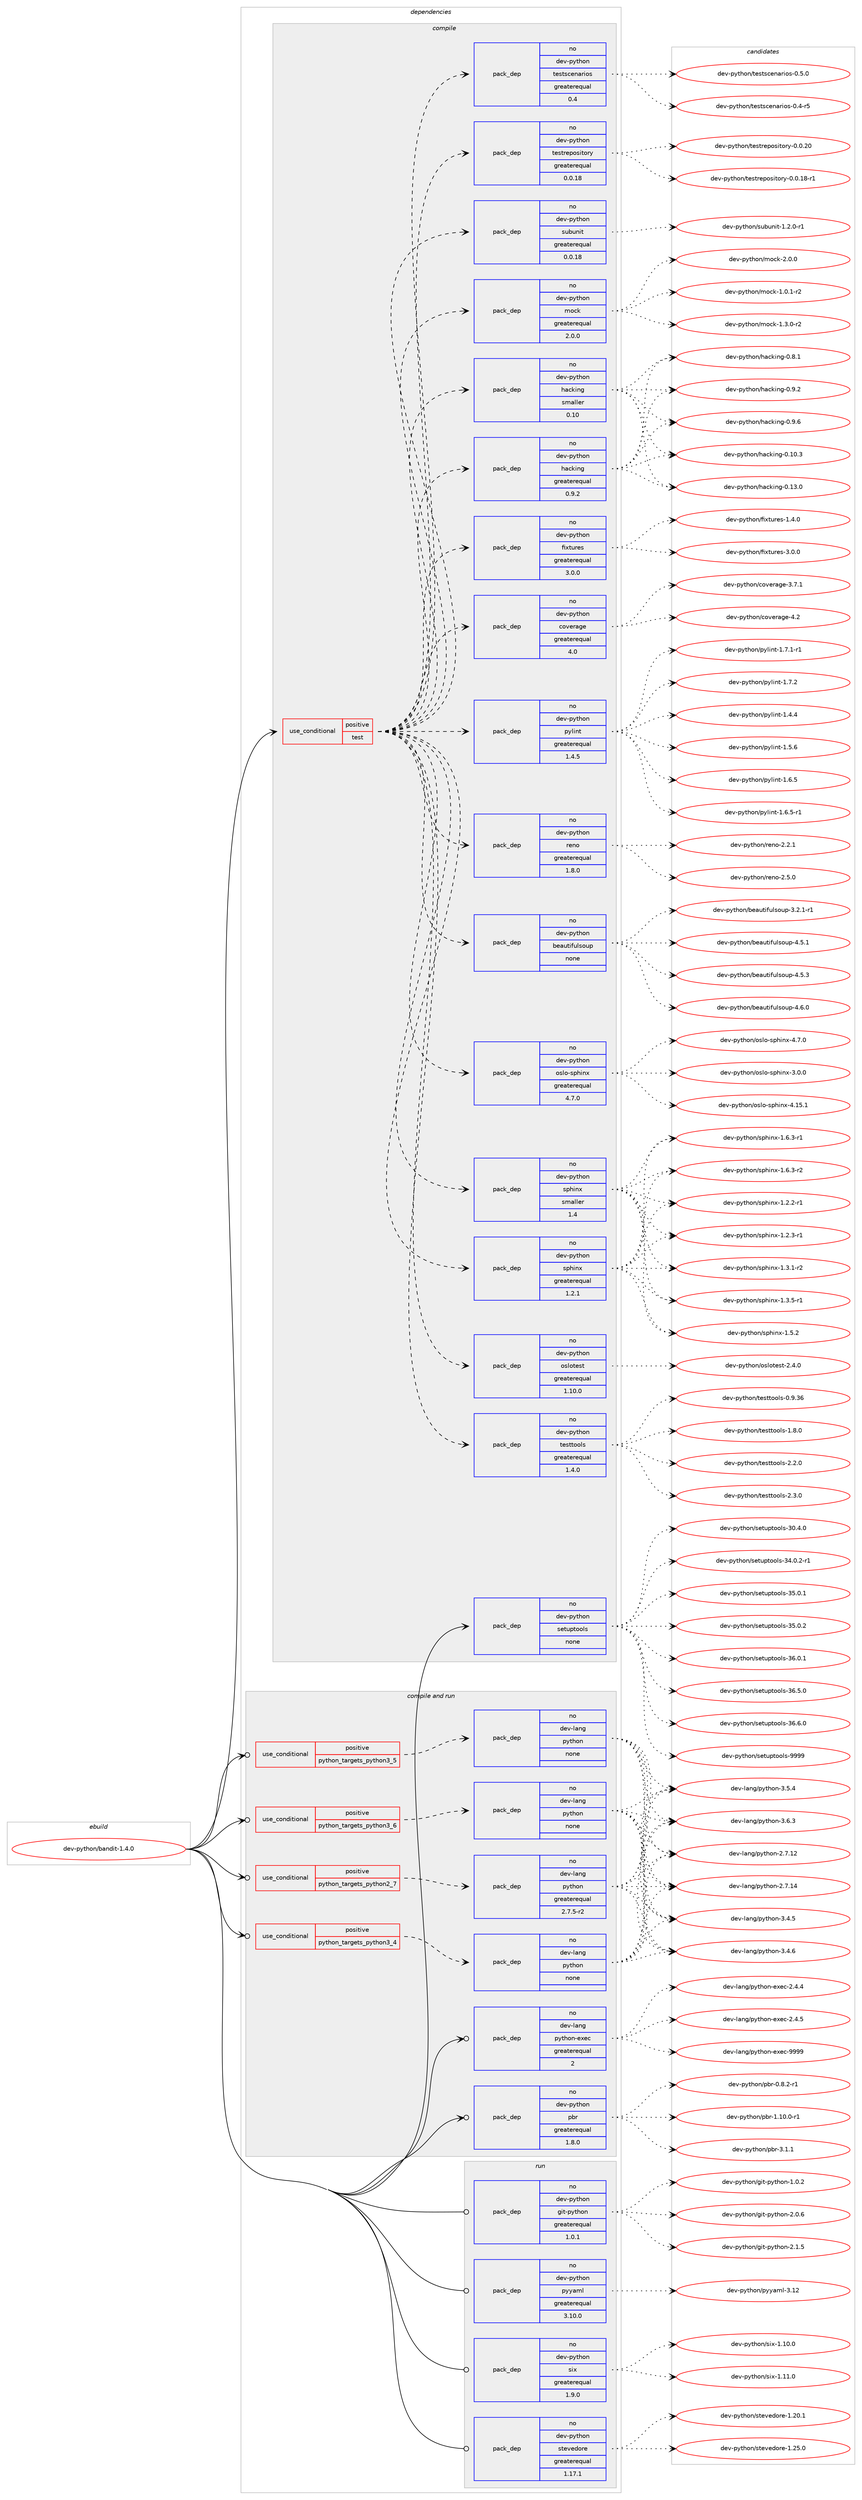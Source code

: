 digraph prolog {

# *************
# Graph options
# *************

newrank=true;
concentrate=true;
compound=true;
graph [rankdir=LR,fontname=Helvetica,fontsize=10,ranksep=1.5];#, ranksep=2.5, nodesep=0.2];
edge  [arrowhead=vee];
node  [fontname=Helvetica,fontsize=10];

# **********
# The ebuild
# **********

subgraph cluster_leftcol {
color=gray;
rank=same;
label=<<i>ebuild</i>>;
id [label="dev-python/bandit-1.4.0", color=red, width=4, href="../dev-python/bandit-1.4.0.svg"];
}

# ****************
# The dependencies
# ****************

subgraph cluster_midcol {
color=gray;
label=<<i>dependencies</i>>;
subgraph cluster_compile {
fillcolor="#eeeeee";
style=filled;
label=<<i>compile</i>>;
subgraph cond29924 {
dependency148131 [label=<<TABLE BORDER="0" CELLBORDER="1" CELLSPACING="0" CELLPADDING="4"><TR><TD ROWSPAN="3" CELLPADDING="10">use_conditional</TD></TR><TR><TD>positive</TD></TR><TR><TD>test</TD></TR></TABLE>>, shape=none, color=red];
subgraph pack114387 {
dependency148132 [label=<<TABLE BORDER="0" CELLBORDER="1" CELLSPACING="0" CELLPADDING="4" WIDTH="220"><TR><TD ROWSPAN="6" CELLPADDING="30">pack_dep</TD></TR><TR><TD WIDTH="110">no</TD></TR><TR><TD>dev-python</TD></TR><TR><TD>coverage</TD></TR><TR><TD>greaterequal</TD></TR><TR><TD>4.0</TD></TR></TABLE>>, shape=none, color=blue];
}
dependency148131:e -> dependency148132:w [weight=20,style="dashed",arrowhead="vee"];
subgraph pack114388 {
dependency148133 [label=<<TABLE BORDER="0" CELLBORDER="1" CELLSPACING="0" CELLPADDING="4" WIDTH="220"><TR><TD ROWSPAN="6" CELLPADDING="30">pack_dep</TD></TR><TR><TD WIDTH="110">no</TD></TR><TR><TD>dev-python</TD></TR><TR><TD>fixtures</TD></TR><TR><TD>greaterequal</TD></TR><TR><TD>3.0.0</TD></TR></TABLE>>, shape=none, color=blue];
}
dependency148131:e -> dependency148133:w [weight=20,style="dashed",arrowhead="vee"];
subgraph pack114389 {
dependency148134 [label=<<TABLE BORDER="0" CELLBORDER="1" CELLSPACING="0" CELLPADDING="4" WIDTH="220"><TR><TD ROWSPAN="6" CELLPADDING="30">pack_dep</TD></TR><TR><TD WIDTH="110">no</TD></TR><TR><TD>dev-python</TD></TR><TR><TD>hacking</TD></TR><TR><TD>greaterequal</TD></TR><TR><TD>0.9.2</TD></TR></TABLE>>, shape=none, color=blue];
}
dependency148131:e -> dependency148134:w [weight=20,style="dashed",arrowhead="vee"];
subgraph pack114390 {
dependency148135 [label=<<TABLE BORDER="0" CELLBORDER="1" CELLSPACING="0" CELLPADDING="4" WIDTH="220"><TR><TD ROWSPAN="6" CELLPADDING="30">pack_dep</TD></TR><TR><TD WIDTH="110">no</TD></TR><TR><TD>dev-python</TD></TR><TR><TD>hacking</TD></TR><TR><TD>smaller</TD></TR><TR><TD>0.10</TD></TR></TABLE>>, shape=none, color=blue];
}
dependency148131:e -> dependency148135:w [weight=20,style="dashed",arrowhead="vee"];
subgraph pack114391 {
dependency148136 [label=<<TABLE BORDER="0" CELLBORDER="1" CELLSPACING="0" CELLPADDING="4" WIDTH="220"><TR><TD ROWSPAN="6" CELLPADDING="30">pack_dep</TD></TR><TR><TD WIDTH="110">no</TD></TR><TR><TD>dev-python</TD></TR><TR><TD>mock</TD></TR><TR><TD>greaterequal</TD></TR><TR><TD>2.0.0</TD></TR></TABLE>>, shape=none, color=blue];
}
dependency148131:e -> dependency148136:w [weight=20,style="dashed",arrowhead="vee"];
subgraph pack114392 {
dependency148137 [label=<<TABLE BORDER="0" CELLBORDER="1" CELLSPACING="0" CELLPADDING="4" WIDTH="220"><TR><TD ROWSPAN="6" CELLPADDING="30">pack_dep</TD></TR><TR><TD WIDTH="110">no</TD></TR><TR><TD>dev-python</TD></TR><TR><TD>subunit</TD></TR><TR><TD>greaterequal</TD></TR><TR><TD>0.0.18</TD></TR></TABLE>>, shape=none, color=blue];
}
dependency148131:e -> dependency148137:w [weight=20,style="dashed",arrowhead="vee"];
subgraph pack114393 {
dependency148138 [label=<<TABLE BORDER="0" CELLBORDER="1" CELLSPACING="0" CELLPADDING="4" WIDTH="220"><TR><TD ROWSPAN="6" CELLPADDING="30">pack_dep</TD></TR><TR><TD WIDTH="110">no</TD></TR><TR><TD>dev-python</TD></TR><TR><TD>testrepository</TD></TR><TR><TD>greaterequal</TD></TR><TR><TD>0.0.18</TD></TR></TABLE>>, shape=none, color=blue];
}
dependency148131:e -> dependency148138:w [weight=20,style="dashed",arrowhead="vee"];
subgraph pack114394 {
dependency148139 [label=<<TABLE BORDER="0" CELLBORDER="1" CELLSPACING="0" CELLPADDING="4" WIDTH="220"><TR><TD ROWSPAN="6" CELLPADDING="30">pack_dep</TD></TR><TR><TD WIDTH="110">no</TD></TR><TR><TD>dev-python</TD></TR><TR><TD>testscenarios</TD></TR><TR><TD>greaterequal</TD></TR><TR><TD>0.4</TD></TR></TABLE>>, shape=none, color=blue];
}
dependency148131:e -> dependency148139:w [weight=20,style="dashed",arrowhead="vee"];
subgraph pack114395 {
dependency148140 [label=<<TABLE BORDER="0" CELLBORDER="1" CELLSPACING="0" CELLPADDING="4" WIDTH="220"><TR><TD ROWSPAN="6" CELLPADDING="30">pack_dep</TD></TR><TR><TD WIDTH="110">no</TD></TR><TR><TD>dev-python</TD></TR><TR><TD>testtools</TD></TR><TR><TD>greaterequal</TD></TR><TR><TD>1.4.0</TD></TR></TABLE>>, shape=none, color=blue];
}
dependency148131:e -> dependency148140:w [weight=20,style="dashed",arrowhead="vee"];
subgraph pack114396 {
dependency148141 [label=<<TABLE BORDER="0" CELLBORDER="1" CELLSPACING="0" CELLPADDING="4" WIDTH="220"><TR><TD ROWSPAN="6" CELLPADDING="30">pack_dep</TD></TR><TR><TD WIDTH="110">no</TD></TR><TR><TD>dev-python</TD></TR><TR><TD>oslotest</TD></TR><TR><TD>greaterequal</TD></TR><TR><TD>1.10.0</TD></TR></TABLE>>, shape=none, color=blue];
}
dependency148131:e -> dependency148141:w [weight=20,style="dashed",arrowhead="vee"];
subgraph pack114397 {
dependency148142 [label=<<TABLE BORDER="0" CELLBORDER="1" CELLSPACING="0" CELLPADDING="4" WIDTH="220"><TR><TD ROWSPAN="6" CELLPADDING="30">pack_dep</TD></TR><TR><TD WIDTH="110">no</TD></TR><TR><TD>dev-python</TD></TR><TR><TD>sphinx</TD></TR><TR><TD>greaterequal</TD></TR><TR><TD>1.2.1</TD></TR></TABLE>>, shape=none, color=blue];
}
dependency148131:e -> dependency148142:w [weight=20,style="dashed",arrowhead="vee"];
subgraph pack114398 {
dependency148143 [label=<<TABLE BORDER="0" CELLBORDER="1" CELLSPACING="0" CELLPADDING="4" WIDTH="220"><TR><TD ROWSPAN="6" CELLPADDING="30">pack_dep</TD></TR><TR><TD WIDTH="110">no</TD></TR><TR><TD>dev-python</TD></TR><TR><TD>sphinx</TD></TR><TR><TD>smaller</TD></TR><TR><TD>1.4</TD></TR></TABLE>>, shape=none, color=blue];
}
dependency148131:e -> dependency148143:w [weight=20,style="dashed",arrowhead="vee"];
subgraph pack114399 {
dependency148144 [label=<<TABLE BORDER="0" CELLBORDER="1" CELLSPACING="0" CELLPADDING="4" WIDTH="220"><TR><TD ROWSPAN="6" CELLPADDING="30">pack_dep</TD></TR><TR><TD WIDTH="110">no</TD></TR><TR><TD>dev-python</TD></TR><TR><TD>oslo-sphinx</TD></TR><TR><TD>greaterequal</TD></TR><TR><TD>4.7.0</TD></TR></TABLE>>, shape=none, color=blue];
}
dependency148131:e -> dependency148144:w [weight=20,style="dashed",arrowhead="vee"];
subgraph pack114400 {
dependency148145 [label=<<TABLE BORDER="0" CELLBORDER="1" CELLSPACING="0" CELLPADDING="4" WIDTH="220"><TR><TD ROWSPAN="6" CELLPADDING="30">pack_dep</TD></TR><TR><TD WIDTH="110">no</TD></TR><TR><TD>dev-python</TD></TR><TR><TD>beautifulsoup</TD></TR><TR><TD>none</TD></TR><TR><TD></TD></TR></TABLE>>, shape=none, color=blue];
}
dependency148131:e -> dependency148145:w [weight=20,style="dashed",arrowhead="vee"];
subgraph pack114401 {
dependency148146 [label=<<TABLE BORDER="0" CELLBORDER="1" CELLSPACING="0" CELLPADDING="4" WIDTH="220"><TR><TD ROWSPAN="6" CELLPADDING="30">pack_dep</TD></TR><TR><TD WIDTH="110">no</TD></TR><TR><TD>dev-python</TD></TR><TR><TD>reno</TD></TR><TR><TD>greaterequal</TD></TR><TR><TD>1.8.0</TD></TR></TABLE>>, shape=none, color=blue];
}
dependency148131:e -> dependency148146:w [weight=20,style="dashed",arrowhead="vee"];
subgraph pack114402 {
dependency148147 [label=<<TABLE BORDER="0" CELLBORDER="1" CELLSPACING="0" CELLPADDING="4" WIDTH="220"><TR><TD ROWSPAN="6" CELLPADDING="30">pack_dep</TD></TR><TR><TD WIDTH="110">no</TD></TR><TR><TD>dev-python</TD></TR><TR><TD>pylint</TD></TR><TR><TD>greaterequal</TD></TR><TR><TD>1.4.5</TD></TR></TABLE>>, shape=none, color=blue];
}
dependency148131:e -> dependency148147:w [weight=20,style="dashed",arrowhead="vee"];
}
id:e -> dependency148131:w [weight=20,style="solid",arrowhead="vee"];
subgraph pack114403 {
dependency148148 [label=<<TABLE BORDER="0" CELLBORDER="1" CELLSPACING="0" CELLPADDING="4" WIDTH="220"><TR><TD ROWSPAN="6" CELLPADDING="30">pack_dep</TD></TR><TR><TD WIDTH="110">no</TD></TR><TR><TD>dev-python</TD></TR><TR><TD>setuptools</TD></TR><TR><TD>none</TD></TR><TR><TD></TD></TR></TABLE>>, shape=none, color=blue];
}
id:e -> dependency148148:w [weight=20,style="solid",arrowhead="vee"];
}
subgraph cluster_compileandrun {
fillcolor="#eeeeee";
style=filled;
label=<<i>compile and run</i>>;
subgraph cond29925 {
dependency148149 [label=<<TABLE BORDER="0" CELLBORDER="1" CELLSPACING="0" CELLPADDING="4"><TR><TD ROWSPAN="3" CELLPADDING="10">use_conditional</TD></TR><TR><TD>positive</TD></TR><TR><TD>python_targets_python2_7</TD></TR></TABLE>>, shape=none, color=red];
subgraph pack114404 {
dependency148150 [label=<<TABLE BORDER="0" CELLBORDER="1" CELLSPACING="0" CELLPADDING="4" WIDTH="220"><TR><TD ROWSPAN="6" CELLPADDING="30">pack_dep</TD></TR><TR><TD WIDTH="110">no</TD></TR><TR><TD>dev-lang</TD></TR><TR><TD>python</TD></TR><TR><TD>greaterequal</TD></TR><TR><TD>2.7.5-r2</TD></TR></TABLE>>, shape=none, color=blue];
}
dependency148149:e -> dependency148150:w [weight=20,style="dashed",arrowhead="vee"];
}
id:e -> dependency148149:w [weight=20,style="solid",arrowhead="odotvee"];
subgraph cond29926 {
dependency148151 [label=<<TABLE BORDER="0" CELLBORDER="1" CELLSPACING="0" CELLPADDING="4"><TR><TD ROWSPAN="3" CELLPADDING="10">use_conditional</TD></TR><TR><TD>positive</TD></TR><TR><TD>python_targets_python3_4</TD></TR></TABLE>>, shape=none, color=red];
subgraph pack114405 {
dependency148152 [label=<<TABLE BORDER="0" CELLBORDER="1" CELLSPACING="0" CELLPADDING="4" WIDTH="220"><TR><TD ROWSPAN="6" CELLPADDING="30">pack_dep</TD></TR><TR><TD WIDTH="110">no</TD></TR><TR><TD>dev-lang</TD></TR><TR><TD>python</TD></TR><TR><TD>none</TD></TR><TR><TD></TD></TR></TABLE>>, shape=none, color=blue];
}
dependency148151:e -> dependency148152:w [weight=20,style="dashed",arrowhead="vee"];
}
id:e -> dependency148151:w [weight=20,style="solid",arrowhead="odotvee"];
subgraph cond29927 {
dependency148153 [label=<<TABLE BORDER="0" CELLBORDER="1" CELLSPACING="0" CELLPADDING="4"><TR><TD ROWSPAN="3" CELLPADDING="10">use_conditional</TD></TR><TR><TD>positive</TD></TR><TR><TD>python_targets_python3_5</TD></TR></TABLE>>, shape=none, color=red];
subgraph pack114406 {
dependency148154 [label=<<TABLE BORDER="0" CELLBORDER="1" CELLSPACING="0" CELLPADDING="4" WIDTH="220"><TR><TD ROWSPAN="6" CELLPADDING="30">pack_dep</TD></TR><TR><TD WIDTH="110">no</TD></TR><TR><TD>dev-lang</TD></TR><TR><TD>python</TD></TR><TR><TD>none</TD></TR><TR><TD></TD></TR></TABLE>>, shape=none, color=blue];
}
dependency148153:e -> dependency148154:w [weight=20,style="dashed",arrowhead="vee"];
}
id:e -> dependency148153:w [weight=20,style="solid",arrowhead="odotvee"];
subgraph cond29928 {
dependency148155 [label=<<TABLE BORDER="0" CELLBORDER="1" CELLSPACING="0" CELLPADDING="4"><TR><TD ROWSPAN="3" CELLPADDING="10">use_conditional</TD></TR><TR><TD>positive</TD></TR><TR><TD>python_targets_python3_6</TD></TR></TABLE>>, shape=none, color=red];
subgraph pack114407 {
dependency148156 [label=<<TABLE BORDER="0" CELLBORDER="1" CELLSPACING="0" CELLPADDING="4" WIDTH="220"><TR><TD ROWSPAN="6" CELLPADDING="30">pack_dep</TD></TR><TR><TD WIDTH="110">no</TD></TR><TR><TD>dev-lang</TD></TR><TR><TD>python</TD></TR><TR><TD>none</TD></TR><TR><TD></TD></TR></TABLE>>, shape=none, color=blue];
}
dependency148155:e -> dependency148156:w [weight=20,style="dashed",arrowhead="vee"];
}
id:e -> dependency148155:w [weight=20,style="solid",arrowhead="odotvee"];
subgraph pack114408 {
dependency148157 [label=<<TABLE BORDER="0" CELLBORDER="1" CELLSPACING="0" CELLPADDING="4" WIDTH="220"><TR><TD ROWSPAN="6" CELLPADDING="30">pack_dep</TD></TR><TR><TD WIDTH="110">no</TD></TR><TR><TD>dev-lang</TD></TR><TR><TD>python-exec</TD></TR><TR><TD>greaterequal</TD></TR><TR><TD>2</TD></TR></TABLE>>, shape=none, color=blue];
}
id:e -> dependency148157:w [weight=20,style="solid",arrowhead="odotvee"];
subgraph pack114409 {
dependency148158 [label=<<TABLE BORDER="0" CELLBORDER="1" CELLSPACING="0" CELLPADDING="4" WIDTH="220"><TR><TD ROWSPAN="6" CELLPADDING="30">pack_dep</TD></TR><TR><TD WIDTH="110">no</TD></TR><TR><TD>dev-python</TD></TR><TR><TD>pbr</TD></TR><TR><TD>greaterequal</TD></TR><TR><TD>1.8.0</TD></TR></TABLE>>, shape=none, color=blue];
}
id:e -> dependency148158:w [weight=20,style="solid",arrowhead="odotvee"];
}
subgraph cluster_run {
fillcolor="#eeeeee";
style=filled;
label=<<i>run</i>>;
subgraph pack114410 {
dependency148159 [label=<<TABLE BORDER="0" CELLBORDER="1" CELLSPACING="0" CELLPADDING="4" WIDTH="220"><TR><TD ROWSPAN="6" CELLPADDING="30">pack_dep</TD></TR><TR><TD WIDTH="110">no</TD></TR><TR><TD>dev-python</TD></TR><TR><TD>git-python</TD></TR><TR><TD>greaterequal</TD></TR><TR><TD>1.0.1</TD></TR></TABLE>>, shape=none, color=blue];
}
id:e -> dependency148159:w [weight=20,style="solid",arrowhead="odot"];
subgraph pack114411 {
dependency148160 [label=<<TABLE BORDER="0" CELLBORDER="1" CELLSPACING="0" CELLPADDING="4" WIDTH="220"><TR><TD ROWSPAN="6" CELLPADDING="30">pack_dep</TD></TR><TR><TD WIDTH="110">no</TD></TR><TR><TD>dev-python</TD></TR><TR><TD>pyyaml</TD></TR><TR><TD>greaterequal</TD></TR><TR><TD>3.10.0</TD></TR></TABLE>>, shape=none, color=blue];
}
id:e -> dependency148160:w [weight=20,style="solid",arrowhead="odot"];
subgraph pack114412 {
dependency148161 [label=<<TABLE BORDER="0" CELLBORDER="1" CELLSPACING="0" CELLPADDING="4" WIDTH="220"><TR><TD ROWSPAN="6" CELLPADDING="30">pack_dep</TD></TR><TR><TD WIDTH="110">no</TD></TR><TR><TD>dev-python</TD></TR><TR><TD>six</TD></TR><TR><TD>greaterequal</TD></TR><TR><TD>1.9.0</TD></TR></TABLE>>, shape=none, color=blue];
}
id:e -> dependency148161:w [weight=20,style="solid",arrowhead="odot"];
subgraph pack114413 {
dependency148162 [label=<<TABLE BORDER="0" CELLBORDER="1" CELLSPACING="0" CELLPADDING="4" WIDTH="220"><TR><TD ROWSPAN="6" CELLPADDING="30">pack_dep</TD></TR><TR><TD WIDTH="110">no</TD></TR><TR><TD>dev-python</TD></TR><TR><TD>stevedore</TD></TR><TR><TD>greaterequal</TD></TR><TR><TD>1.17.1</TD></TR></TABLE>>, shape=none, color=blue];
}
id:e -> dependency148162:w [weight=20,style="solid",arrowhead="odot"];
}
}

# **************
# The candidates
# **************

subgraph cluster_choices {
rank=same;
color=gray;
label=<<i>candidates</i>>;

subgraph choice114387 {
color=black;
nodesep=1;
choice10010111845112121116104111110479911111810111497103101455146554649 [label="dev-python/coverage-3.7.1", color=red, width=4,href="../dev-python/coverage-3.7.1.svg"];
choice1001011184511212111610411111047991111181011149710310145524650 [label="dev-python/coverage-4.2", color=red, width=4,href="../dev-python/coverage-4.2.svg"];
dependency148132:e -> choice10010111845112121116104111110479911111810111497103101455146554649:w [style=dotted,weight="100"];
dependency148132:e -> choice1001011184511212111610411111047991111181011149710310145524650:w [style=dotted,weight="100"];
}
subgraph choice114388 {
color=black;
nodesep=1;
choice1001011184511212111610411111047102105120116117114101115454946524648 [label="dev-python/fixtures-1.4.0", color=red, width=4,href="../dev-python/fixtures-1.4.0.svg"];
choice1001011184511212111610411111047102105120116117114101115455146484648 [label="dev-python/fixtures-3.0.0", color=red, width=4,href="../dev-python/fixtures-3.0.0.svg"];
dependency148133:e -> choice1001011184511212111610411111047102105120116117114101115454946524648:w [style=dotted,weight="100"];
dependency148133:e -> choice1001011184511212111610411111047102105120116117114101115455146484648:w [style=dotted,weight="100"];
}
subgraph choice114389 {
color=black;
nodesep=1;
choice1001011184511212111610411111047104979910710511010345484649484651 [label="dev-python/hacking-0.10.3", color=red, width=4,href="../dev-python/hacking-0.10.3.svg"];
choice1001011184511212111610411111047104979910710511010345484649514648 [label="dev-python/hacking-0.13.0", color=red, width=4,href="../dev-python/hacking-0.13.0.svg"];
choice10010111845112121116104111110471049799107105110103454846564649 [label="dev-python/hacking-0.8.1", color=red, width=4,href="../dev-python/hacking-0.8.1.svg"];
choice10010111845112121116104111110471049799107105110103454846574650 [label="dev-python/hacking-0.9.2", color=red, width=4,href="../dev-python/hacking-0.9.2.svg"];
choice10010111845112121116104111110471049799107105110103454846574654 [label="dev-python/hacking-0.9.6", color=red, width=4,href="../dev-python/hacking-0.9.6.svg"];
dependency148134:e -> choice1001011184511212111610411111047104979910710511010345484649484651:w [style=dotted,weight="100"];
dependency148134:e -> choice1001011184511212111610411111047104979910710511010345484649514648:w [style=dotted,weight="100"];
dependency148134:e -> choice10010111845112121116104111110471049799107105110103454846564649:w [style=dotted,weight="100"];
dependency148134:e -> choice10010111845112121116104111110471049799107105110103454846574650:w [style=dotted,weight="100"];
dependency148134:e -> choice10010111845112121116104111110471049799107105110103454846574654:w [style=dotted,weight="100"];
}
subgraph choice114390 {
color=black;
nodesep=1;
choice1001011184511212111610411111047104979910710511010345484649484651 [label="dev-python/hacking-0.10.3", color=red, width=4,href="../dev-python/hacking-0.10.3.svg"];
choice1001011184511212111610411111047104979910710511010345484649514648 [label="dev-python/hacking-0.13.0", color=red, width=4,href="../dev-python/hacking-0.13.0.svg"];
choice10010111845112121116104111110471049799107105110103454846564649 [label="dev-python/hacking-0.8.1", color=red, width=4,href="../dev-python/hacking-0.8.1.svg"];
choice10010111845112121116104111110471049799107105110103454846574650 [label="dev-python/hacking-0.9.2", color=red, width=4,href="../dev-python/hacking-0.9.2.svg"];
choice10010111845112121116104111110471049799107105110103454846574654 [label="dev-python/hacking-0.9.6", color=red, width=4,href="../dev-python/hacking-0.9.6.svg"];
dependency148135:e -> choice1001011184511212111610411111047104979910710511010345484649484651:w [style=dotted,weight="100"];
dependency148135:e -> choice1001011184511212111610411111047104979910710511010345484649514648:w [style=dotted,weight="100"];
dependency148135:e -> choice10010111845112121116104111110471049799107105110103454846564649:w [style=dotted,weight="100"];
dependency148135:e -> choice10010111845112121116104111110471049799107105110103454846574650:w [style=dotted,weight="100"];
dependency148135:e -> choice10010111845112121116104111110471049799107105110103454846574654:w [style=dotted,weight="100"];
}
subgraph choice114391 {
color=black;
nodesep=1;
choice1001011184511212111610411111047109111991074549464846494511450 [label="dev-python/mock-1.0.1-r2", color=red, width=4,href="../dev-python/mock-1.0.1-r2.svg"];
choice1001011184511212111610411111047109111991074549465146484511450 [label="dev-python/mock-1.3.0-r2", color=red, width=4,href="../dev-python/mock-1.3.0-r2.svg"];
choice100101118451121211161041111104710911199107455046484648 [label="dev-python/mock-2.0.0", color=red, width=4,href="../dev-python/mock-2.0.0.svg"];
dependency148136:e -> choice1001011184511212111610411111047109111991074549464846494511450:w [style=dotted,weight="100"];
dependency148136:e -> choice1001011184511212111610411111047109111991074549465146484511450:w [style=dotted,weight="100"];
dependency148136:e -> choice100101118451121211161041111104710911199107455046484648:w [style=dotted,weight="100"];
}
subgraph choice114392 {
color=black;
nodesep=1;
choice1001011184511212111610411111047115117981171101051164549465046484511449 [label="dev-python/subunit-1.2.0-r1", color=red, width=4,href="../dev-python/subunit-1.2.0-r1.svg"];
dependency148137:e -> choice1001011184511212111610411111047115117981171101051164549465046484511449:w [style=dotted,weight="100"];
}
subgraph choice114393 {
color=black;
nodesep=1;
choice1001011184511212111610411111047116101115116114101112111115105116111114121454846484649564511449 [label="dev-python/testrepository-0.0.18-r1", color=red, width=4,href="../dev-python/testrepository-0.0.18-r1.svg"];
choice100101118451121211161041111104711610111511611410111211111510511611111412145484648465048 [label="dev-python/testrepository-0.0.20", color=red, width=4,href="../dev-python/testrepository-0.0.20.svg"];
dependency148138:e -> choice1001011184511212111610411111047116101115116114101112111115105116111114121454846484649564511449:w [style=dotted,weight="100"];
dependency148138:e -> choice100101118451121211161041111104711610111511611410111211111510511611111412145484648465048:w [style=dotted,weight="100"];
}
subgraph choice114394 {
color=black;
nodesep=1;
choice10010111845112121116104111110471161011151161159910111097114105111115454846524511453 [label="dev-python/testscenarios-0.4-r5", color=red, width=4,href="../dev-python/testscenarios-0.4-r5.svg"];
choice10010111845112121116104111110471161011151161159910111097114105111115454846534648 [label="dev-python/testscenarios-0.5.0", color=red, width=4,href="../dev-python/testscenarios-0.5.0.svg"];
dependency148139:e -> choice10010111845112121116104111110471161011151161159910111097114105111115454846524511453:w [style=dotted,weight="100"];
dependency148139:e -> choice10010111845112121116104111110471161011151161159910111097114105111115454846534648:w [style=dotted,weight="100"];
}
subgraph choice114395 {
color=black;
nodesep=1;
choice100101118451121211161041111104711610111511611611111110811545484657465154 [label="dev-python/testtools-0.9.36", color=red, width=4,href="../dev-python/testtools-0.9.36.svg"];
choice1001011184511212111610411111047116101115116116111111108115454946564648 [label="dev-python/testtools-1.8.0", color=red, width=4,href="../dev-python/testtools-1.8.0.svg"];
choice1001011184511212111610411111047116101115116116111111108115455046504648 [label="dev-python/testtools-2.2.0", color=red, width=4,href="../dev-python/testtools-2.2.0.svg"];
choice1001011184511212111610411111047116101115116116111111108115455046514648 [label="dev-python/testtools-2.3.0", color=red, width=4,href="../dev-python/testtools-2.3.0.svg"];
dependency148140:e -> choice100101118451121211161041111104711610111511611611111110811545484657465154:w [style=dotted,weight="100"];
dependency148140:e -> choice1001011184511212111610411111047116101115116116111111108115454946564648:w [style=dotted,weight="100"];
dependency148140:e -> choice1001011184511212111610411111047116101115116116111111108115455046504648:w [style=dotted,weight="100"];
dependency148140:e -> choice1001011184511212111610411111047116101115116116111111108115455046514648:w [style=dotted,weight="100"];
}
subgraph choice114396 {
color=black;
nodesep=1;
choice1001011184511212111610411111047111115108111116101115116455046524648 [label="dev-python/oslotest-2.4.0", color=red, width=4,href="../dev-python/oslotest-2.4.0.svg"];
dependency148141:e -> choice1001011184511212111610411111047111115108111116101115116455046524648:w [style=dotted,weight="100"];
}
subgraph choice114397 {
color=black;
nodesep=1;
choice10010111845112121116104111110471151121041051101204549465046504511449 [label="dev-python/sphinx-1.2.2-r1", color=red, width=4,href="../dev-python/sphinx-1.2.2-r1.svg"];
choice10010111845112121116104111110471151121041051101204549465046514511449 [label="dev-python/sphinx-1.2.3-r1", color=red, width=4,href="../dev-python/sphinx-1.2.3-r1.svg"];
choice10010111845112121116104111110471151121041051101204549465146494511450 [label="dev-python/sphinx-1.3.1-r2", color=red, width=4,href="../dev-python/sphinx-1.3.1-r2.svg"];
choice10010111845112121116104111110471151121041051101204549465146534511449 [label="dev-python/sphinx-1.3.5-r1", color=red, width=4,href="../dev-python/sphinx-1.3.5-r1.svg"];
choice1001011184511212111610411111047115112104105110120454946534650 [label="dev-python/sphinx-1.5.2", color=red, width=4,href="../dev-python/sphinx-1.5.2.svg"];
choice10010111845112121116104111110471151121041051101204549465446514511449 [label="dev-python/sphinx-1.6.3-r1", color=red, width=4,href="../dev-python/sphinx-1.6.3-r1.svg"];
choice10010111845112121116104111110471151121041051101204549465446514511450 [label="dev-python/sphinx-1.6.3-r2", color=red, width=4,href="../dev-python/sphinx-1.6.3-r2.svg"];
dependency148142:e -> choice10010111845112121116104111110471151121041051101204549465046504511449:w [style=dotted,weight="100"];
dependency148142:e -> choice10010111845112121116104111110471151121041051101204549465046514511449:w [style=dotted,weight="100"];
dependency148142:e -> choice10010111845112121116104111110471151121041051101204549465146494511450:w [style=dotted,weight="100"];
dependency148142:e -> choice10010111845112121116104111110471151121041051101204549465146534511449:w [style=dotted,weight="100"];
dependency148142:e -> choice1001011184511212111610411111047115112104105110120454946534650:w [style=dotted,weight="100"];
dependency148142:e -> choice10010111845112121116104111110471151121041051101204549465446514511449:w [style=dotted,weight="100"];
dependency148142:e -> choice10010111845112121116104111110471151121041051101204549465446514511450:w [style=dotted,weight="100"];
}
subgraph choice114398 {
color=black;
nodesep=1;
choice10010111845112121116104111110471151121041051101204549465046504511449 [label="dev-python/sphinx-1.2.2-r1", color=red, width=4,href="../dev-python/sphinx-1.2.2-r1.svg"];
choice10010111845112121116104111110471151121041051101204549465046514511449 [label="dev-python/sphinx-1.2.3-r1", color=red, width=4,href="../dev-python/sphinx-1.2.3-r1.svg"];
choice10010111845112121116104111110471151121041051101204549465146494511450 [label="dev-python/sphinx-1.3.1-r2", color=red, width=4,href="../dev-python/sphinx-1.3.1-r2.svg"];
choice10010111845112121116104111110471151121041051101204549465146534511449 [label="dev-python/sphinx-1.3.5-r1", color=red, width=4,href="../dev-python/sphinx-1.3.5-r1.svg"];
choice1001011184511212111610411111047115112104105110120454946534650 [label="dev-python/sphinx-1.5.2", color=red, width=4,href="../dev-python/sphinx-1.5.2.svg"];
choice10010111845112121116104111110471151121041051101204549465446514511449 [label="dev-python/sphinx-1.6.3-r1", color=red, width=4,href="../dev-python/sphinx-1.6.3-r1.svg"];
choice10010111845112121116104111110471151121041051101204549465446514511450 [label="dev-python/sphinx-1.6.3-r2", color=red, width=4,href="../dev-python/sphinx-1.6.3-r2.svg"];
dependency148143:e -> choice10010111845112121116104111110471151121041051101204549465046504511449:w [style=dotted,weight="100"];
dependency148143:e -> choice10010111845112121116104111110471151121041051101204549465046514511449:w [style=dotted,weight="100"];
dependency148143:e -> choice10010111845112121116104111110471151121041051101204549465146494511450:w [style=dotted,weight="100"];
dependency148143:e -> choice10010111845112121116104111110471151121041051101204549465146534511449:w [style=dotted,weight="100"];
dependency148143:e -> choice1001011184511212111610411111047115112104105110120454946534650:w [style=dotted,weight="100"];
dependency148143:e -> choice10010111845112121116104111110471151121041051101204549465446514511449:w [style=dotted,weight="100"];
dependency148143:e -> choice10010111845112121116104111110471151121041051101204549465446514511450:w [style=dotted,weight="100"];
}
subgraph choice114399 {
color=black;
nodesep=1;
choice100101118451121211161041111104711111510811145115112104105110120455146484648 [label="dev-python/oslo-sphinx-3.0.0", color=red, width=4,href="../dev-python/oslo-sphinx-3.0.0.svg"];
choice10010111845112121116104111110471111151081114511511210410511012045524649534649 [label="dev-python/oslo-sphinx-4.15.1", color=red, width=4,href="../dev-python/oslo-sphinx-4.15.1.svg"];
choice100101118451121211161041111104711111510811145115112104105110120455246554648 [label="dev-python/oslo-sphinx-4.7.0", color=red, width=4,href="../dev-python/oslo-sphinx-4.7.0.svg"];
dependency148144:e -> choice100101118451121211161041111104711111510811145115112104105110120455146484648:w [style=dotted,weight="100"];
dependency148144:e -> choice10010111845112121116104111110471111151081114511511210410511012045524649534649:w [style=dotted,weight="100"];
dependency148144:e -> choice100101118451121211161041111104711111510811145115112104105110120455246554648:w [style=dotted,weight="100"];
}
subgraph choice114400 {
color=black;
nodesep=1;
choice100101118451121211161041111104798101971171161051021171081151111171124551465046494511449 [label="dev-python/beautifulsoup-3.2.1-r1", color=red, width=4,href="../dev-python/beautifulsoup-3.2.1-r1.svg"];
choice10010111845112121116104111110479810197117116105102117108115111117112455246534649 [label="dev-python/beautifulsoup-4.5.1", color=red, width=4,href="../dev-python/beautifulsoup-4.5.1.svg"];
choice10010111845112121116104111110479810197117116105102117108115111117112455246534651 [label="dev-python/beautifulsoup-4.5.3", color=red, width=4,href="../dev-python/beautifulsoup-4.5.3.svg"];
choice10010111845112121116104111110479810197117116105102117108115111117112455246544648 [label="dev-python/beautifulsoup-4.6.0", color=red, width=4,href="../dev-python/beautifulsoup-4.6.0.svg"];
dependency148145:e -> choice100101118451121211161041111104798101971171161051021171081151111171124551465046494511449:w [style=dotted,weight="100"];
dependency148145:e -> choice10010111845112121116104111110479810197117116105102117108115111117112455246534649:w [style=dotted,weight="100"];
dependency148145:e -> choice10010111845112121116104111110479810197117116105102117108115111117112455246534651:w [style=dotted,weight="100"];
dependency148145:e -> choice10010111845112121116104111110479810197117116105102117108115111117112455246544648:w [style=dotted,weight="100"];
}
subgraph choice114401 {
color=black;
nodesep=1;
choice1001011184511212111610411111047114101110111455046504649 [label="dev-python/reno-2.2.1", color=red, width=4,href="../dev-python/reno-2.2.1.svg"];
choice1001011184511212111610411111047114101110111455046534648 [label="dev-python/reno-2.5.0", color=red, width=4,href="../dev-python/reno-2.5.0.svg"];
dependency148146:e -> choice1001011184511212111610411111047114101110111455046504649:w [style=dotted,weight="100"];
dependency148146:e -> choice1001011184511212111610411111047114101110111455046534648:w [style=dotted,weight="100"];
}
subgraph choice114402 {
color=black;
nodesep=1;
choice1001011184511212111610411111047112121108105110116454946524652 [label="dev-python/pylint-1.4.4", color=red, width=4,href="../dev-python/pylint-1.4.4.svg"];
choice1001011184511212111610411111047112121108105110116454946534654 [label="dev-python/pylint-1.5.6", color=red, width=4,href="../dev-python/pylint-1.5.6.svg"];
choice1001011184511212111610411111047112121108105110116454946544653 [label="dev-python/pylint-1.6.5", color=red, width=4,href="../dev-python/pylint-1.6.5.svg"];
choice10010111845112121116104111110471121211081051101164549465446534511449 [label="dev-python/pylint-1.6.5-r1", color=red, width=4,href="../dev-python/pylint-1.6.5-r1.svg"];
choice10010111845112121116104111110471121211081051101164549465546494511449 [label="dev-python/pylint-1.7.1-r1", color=red, width=4,href="../dev-python/pylint-1.7.1-r1.svg"];
choice1001011184511212111610411111047112121108105110116454946554650 [label="dev-python/pylint-1.7.2", color=red, width=4,href="../dev-python/pylint-1.7.2.svg"];
dependency148147:e -> choice1001011184511212111610411111047112121108105110116454946524652:w [style=dotted,weight="100"];
dependency148147:e -> choice1001011184511212111610411111047112121108105110116454946534654:w [style=dotted,weight="100"];
dependency148147:e -> choice1001011184511212111610411111047112121108105110116454946544653:w [style=dotted,weight="100"];
dependency148147:e -> choice10010111845112121116104111110471121211081051101164549465446534511449:w [style=dotted,weight="100"];
dependency148147:e -> choice10010111845112121116104111110471121211081051101164549465546494511449:w [style=dotted,weight="100"];
dependency148147:e -> choice1001011184511212111610411111047112121108105110116454946554650:w [style=dotted,weight="100"];
}
subgraph choice114403 {
color=black;
nodesep=1;
choice100101118451121211161041111104711510111611711211611111110811545514846524648 [label="dev-python/setuptools-30.4.0", color=red, width=4,href="../dev-python/setuptools-30.4.0.svg"];
choice1001011184511212111610411111047115101116117112116111111108115455152464846504511449 [label="dev-python/setuptools-34.0.2-r1", color=red, width=4,href="../dev-python/setuptools-34.0.2-r1.svg"];
choice100101118451121211161041111104711510111611711211611111110811545515346484649 [label="dev-python/setuptools-35.0.1", color=red, width=4,href="../dev-python/setuptools-35.0.1.svg"];
choice100101118451121211161041111104711510111611711211611111110811545515346484650 [label="dev-python/setuptools-35.0.2", color=red, width=4,href="../dev-python/setuptools-35.0.2.svg"];
choice100101118451121211161041111104711510111611711211611111110811545515446484649 [label="dev-python/setuptools-36.0.1", color=red, width=4,href="../dev-python/setuptools-36.0.1.svg"];
choice100101118451121211161041111104711510111611711211611111110811545515446534648 [label="dev-python/setuptools-36.5.0", color=red, width=4,href="../dev-python/setuptools-36.5.0.svg"];
choice100101118451121211161041111104711510111611711211611111110811545515446544648 [label="dev-python/setuptools-36.6.0", color=red, width=4,href="../dev-python/setuptools-36.6.0.svg"];
choice10010111845112121116104111110471151011161171121161111111081154557575757 [label="dev-python/setuptools-9999", color=red, width=4,href="../dev-python/setuptools-9999.svg"];
dependency148148:e -> choice100101118451121211161041111104711510111611711211611111110811545514846524648:w [style=dotted,weight="100"];
dependency148148:e -> choice1001011184511212111610411111047115101116117112116111111108115455152464846504511449:w [style=dotted,weight="100"];
dependency148148:e -> choice100101118451121211161041111104711510111611711211611111110811545515346484649:w [style=dotted,weight="100"];
dependency148148:e -> choice100101118451121211161041111104711510111611711211611111110811545515346484650:w [style=dotted,weight="100"];
dependency148148:e -> choice100101118451121211161041111104711510111611711211611111110811545515446484649:w [style=dotted,weight="100"];
dependency148148:e -> choice100101118451121211161041111104711510111611711211611111110811545515446534648:w [style=dotted,weight="100"];
dependency148148:e -> choice100101118451121211161041111104711510111611711211611111110811545515446544648:w [style=dotted,weight="100"];
dependency148148:e -> choice10010111845112121116104111110471151011161171121161111111081154557575757:w [style=dotted,weight="100"];
}
subgraph choice114404 {
color=black;
nodesep=1;
choice10010111845108971101034711212111610411111045504655464950 [label="dev-lang/python-2.7.12", color=red, width=4,href="../dev-lang/python-2.7.12.svg"];
choice10010111845108971101034711212111610411111045504655464952 [label="dev-lang/python-2.7.14", color=red, width=4,href="../dev-lang/python-2.7.14.svg"];
choice100101118451089711010347112121116104111110455146524653 [label="dev-lang/python-3.4.5", color=red, width=4,href="../dev-lang/python-3.4.5.svg"];
choice100101118451089711010347112121116104111110455146524654 [label="dev-lang/python-3.4.6", color=red, width=4,href="../dev-lang/python-3.4.6.svg"];
choice100101118451089711010347112121116104111110455146534652 [label="dev-lang/python-3.5.4", color=red, width=4,href="../dev-lang/python-3.5.4.svg"];
choice100101118451089711010347112121116104111110455146544651 [label="dev-lang/python-3.6.3", color=red, width=4,href="../dev-lang/python-3.6.3.svg"];
dependency148150:e -> choice10010111845108971101034711212111610411111045504655464950:w [style=dotted,weight="100"];
dependency148150:e -> choice10010111845108971101034711212111610411111045504655464952:w [style=dotted,weight="100"];
dependency148150:e -> choice100101118451089711010347112121116104111110455146524653:w [style=dotted,weight="100"];
dependency148150:e -> choice100101118451089711010347112121116104111110455146524654:w [style=dotted,weight="100"];
dependency148150:e -> choice100101118451089711010347112121116104111110455146534652:w [style=dotted,weight="100"];
dependency148150:e -> choice100101118451089711010347112121116104111110455146544651:w [style=dotted,weight="100"];
}
subgraph choice114405 {
color=black;
nodesep=1;
choice10010111845108971101034711212111610411111045504655464950 [label="dev-lang/python-2.7.12", color=red, width=4,href="../dev-lang/python-2.7.12.svg"];
choice10010111845108971101034711212111610411111045504655464952 [label="dev-lang/python-2.7.14", color=red, width=4,href="../dev-lang/python-2.7.14.svg"];
choice100101118451089711010347112121116104111110455146524653 [label="dev-lang/python-3.4.5", color=red, width=4,href="../dev-lang/python-3.4.5.svg"];
choice100101118451089711010347112121116104111110455146524654 [label="dev-lang/python-3.4.6", color=red, width=4,href="../dev-lang/python-3.4.6.svg"];
choice100101118451089711010347112121116104111110455146534652 [label="dev-lang/python-3.5.4", color=red, width=4,href="../dev-lang/python-3.5.4.svg"];
choice100101118451089711010347112121116104111110455146544651 [label="dev-lang/python-3.6.3", color=red, width=4,href="../dev-lang/python-3.6.3.svg"];
dependency148152:e -> choice10010111845108971101034711212111610411111045504655464950:w [style=dotted,weight="100"];
dependency148152:e -> choice10010111845108971101034711212111610411111045504655464952:w [style=dotted,weight="100"];
dependency148152:e -> choice100101118451089711010347112121116104111110455146524653:w [style=dotted,weight="100"];
dependency148152:e -> choice100101118451089711010347112121116104111110455146524654:w [style=dotted,weight="100"];
dependency148152:e -> choice100101118451089711010347112121116104111110455146534652:w [style=dotted,weight="100"];
dependency148152:e -> choice100101118451089711010347112121116104111110455146544651:w [style=dotted,weight="100"];
}
subgraph choice114406 {
color=black;
nodesep=1;
choice10010111845108971101034711212111610411111045504655464950 [label="dev-lang/python-2.7.12", color=red, width=4,href="../dev-lang/python-2.7.12.svg"];
choice10010111845108971101034711212111610411111045504655464952 [label="dev-lang/python-2.7.14", color=red, width=4,href="../dev-lang/python-2.7.14.svg"];
choice100101118451089711010347112121116104111110455146524653 [label="dev-lang/python-3.4.5", color=red, width=4,href="../dev-lang/python-3.4.5.svg"];
choice100101118451089711010347112121116104111110455146524654 [label="dev-lang/python-3.4.6", color=red, width=4,href="../dev-lang/python-3.4.6.svg"];
choice100101118451089711010347112121116104111110455146534652 [label="dev-lang/python-3.5.4", color=red, width=4,href="../dev-lang/python-3.5.4.svg"];
choice100101118451089711010347112121116104111110455146544651 [label="dev-lang/python-3.6.3", color=red, width=4,href="../dev-lang/python-3.6.3.svg"];
dependency148154:e -> choice10010111845108971101034711212111610411111045504655464950:w [style=dotted,weight="100"];
dependency148154:e -> choice10010111845108971101034711212111610411111045504655464952:w [style=dotted,weight="100"];
dependency148154:e -> choice100101118451089711010347112121116104111110455146524653:w [style=dotted,weight="100"];
dependency148154:e -> choice100101118451089711010347112121116104111110455146524654:w [style=dotted,weight="100"];
dependency148154:e -> choice100101118451089711010347112121116104111110455146534652:w [style=dotted,weight="100"];
dependency148154:e -> choice100101118451089711010347112121116104111110455146544651:w [style=dotted,weight="100"];
}
subgraph choice114407 {
color=black;
nodesep=1;
choice10010111845108971101034711212111610411111045504655464950 [label="dev-lang/python-2.7.12", color=red, width=4,href="../dev-lang/python-2.7.12.svg"];
choice10010111845108971101034711212111610411111045504655464952 [label="dev-lang/python-2.7.14", color=red, width=4,href="../dev-lang/python-2.7.14.svg"];
choice100101118451089711010347112121116104111110455146524653 [label="dev-lang/python-3.4.5", color=red, width=4,href="../dev-lang/python-3.4.5.svg"];
choice100101118451089711010347112121116104111110455146524654 [label="dev-lang/python-3.4.6", color=red, width=4,href="../dev-lang/python-3.4.6.svg"];
choice100101118451089711010347112121116104111110455146534652 [label="dev-lang/python-3.5.4", color=red, width=4,href="../dev-lang/python-3.5.4.svg"];
choice100101118451089711010347112121116104111110455146544651 [label="dev-lang/python-3.6.3", color=red, width=4,href="../dev-lang/python-3.6.3.svg"];
dependency148156:e -> choice10010111845108971101034711212111610411111045504655464950:w [style=dotted,weight="100"];
dependency148156:e -> choice10010111845108971101034711212111610411111045504655464952:w [style=dotted,weight="100"];
dependency148156:e -> choice100101118451089711010347112121116104111110455146524653:w [style=dotted,weight="100"];
dependency148156:e -> choice100101118451089711010347112121116104111110455146524654:w [style=dotted,weight="100"];
dependency148156:e -> choice100101118451089711010347112121116104111110455146534652:w [style=dotted,weight="100"];
dependency148156:e -> choice100101118451089711010347112121116104111110455146544651:w [style=dotted,weight="100"];
}
subgraph choice114408 {
color=black;
nodesep=1;
choice1001011184510897110103471121211161041111104510112010199455046524652 [label="dev-lang/python-exec-2.4.4", color=red, width=4,href="../dev-lang/python-exec-2.4.4.svg"];
choice1001011184510897110103471121211161041111104510112010199455046524653 [label="dev-lang/python-exec-2.4.5", color=red, width=4,href="../dev-lang/python-exec-2.4.5.svg"];
choice10010111845108971101034711212111610411111045101120101994557575757 [label="dev-lang/python-exec-9999", color=red, width=4,href="../dev-lang/python-exec-9999.svg"];
dependency148157:e -> choice1001011184510897110103471121211161041111104510112010199455046524652:w [style=dotted,weight="100"];
dependency148157:e -> choice1001011184510897110103471121211161041111104510112010199455046524653:w [style=dotted,weight="100"];
dependency148157:e -> choice10010111845108971101034711212111610411111045101120101994557575757:w [style=dotted,weight="100"];
}
subgraph choice114409 {
color=black;
nodesep=1;
choice1001011184511212111610411111047112981144548465646504511449 [label="dev-python/pbr-0.8.2-r1", color=red, width=4,href="../dev-python/pbr-0.8.2-r1.svg"];
choice100101118451121211161041111104711298114454946494846484511449 [label="dev-python/pbr-1.10.0-r1", color=red, width=4,href="../dev-python/pbr-1.10.0-r1.svg"];
choice100101118451121211161041111104711298114455146494649 [label="dev-python/pbr-3.1.1", color=red, width=4,href="../dev-python/pbr-3.1.1.svg"];
dependency148158:e -> choice1001011184511212111610411111047112981144548465646504511449:w [style=dotted,weight="100"];
dependency148158:e -> choice100101118451121211161041111104711298114454946494846484511449:w [style=dotted,weight="100"];
dependency148158:e -> choice100101118451121211161041111104711298114455146494649:w [style=dotted,weight="100"];
}
subgraph choice114410 {
color=black;
nodesep=1;
choice100101118451121211161041111104710310511645112121116104111110454946484650 [label="dev-python/git-python-1.0.2", color=red, width=4,href="../dev-python/git-python-1.0.2.svg"];
choice100101118451121211161041111104710310511645112121116104111110455046484654 [label="dev-python/git-python-2.0.6", color=red, width=4,href="../dev-python/git-python-2.0.6.svg"];
choice100101118451121211161041111104710310511645112121116104111110455046494653 [label="dev-python/git-python-2.1.5", color=red, width=4,href="../dev-python/git-python-2.1.5.svg"];
dependency148159:e -> choice100101118451121211161041111104710310511645112121116104111110454946484650:w [style=dotted,weight="100"];
dependency148159:e -> choice100101118451121211161041111104710310511645112121116104111110455046484654:w [style=dotted,weight="100"];
dependency148159:e -> choice100101118451121211161041111104710310511645112121116104111110455046494653:w [style=dotted,weight="100"];
}
subgraph choice114411 {
color=black;
nodesep=1;
choice1001011184511212111610411111047112121121971091084551464950 [label="dev-python/pyyaml-3.12", color=red, width=4,href="../dev-python/pyyaml-3.12.svg"];
dependency148160:e -> choice1001011184511212111610411111047112121121971091084551464950:w [style=dotted,weight="100"];
}
subgraph choice114412 {
color=black;
nodesep=1;
choice100101118451121211161041111104711510512045494649484648 [label="dev-python/six-1.10.0", color=red, width=4,href="../dev-python/six-1.10.0.svg"];
choice100101118451121211161041111104711510512045494649494648 [label="dev-python/six-1.11.0", color=red, width=4,href="../dev-python/six-1.11.0.svg"];
dependency148161:e -> choice100101118451121211161041111104711510512045494649484648:w [style=dotted,weight="100"];
dependency148161:e -> choice100101118451121211161041111104711510512045494649494648:w [style=dotted,weight="100"];
}
subgraph choice114413 {
color=black;
nodesep=1;
choice100101118451121211161041111104711511610111810110011111410145494650484649 [label="dev-python/stevedore-1.20.1", color=red, width=4,href="../dev-python/stevedore-1.20.1.svg"];
choice100101118451121211161041111104711511610111810110011111410145494650534648 [label="dev-python/stevedore-1.25.0", color=red, width=4,href="../dev-python/stevedore-1.25.0.svg"];
dependency148162:e -> choice100101118451121211161041111104711511610111810110011111410145494650484649:w [style=dotted,weight="100"];
dependency148162:e -> choice100101118451121211161041111104711511610111810110011111410145494650534648:w [style=dotted,weight="100"];
}
}

}
